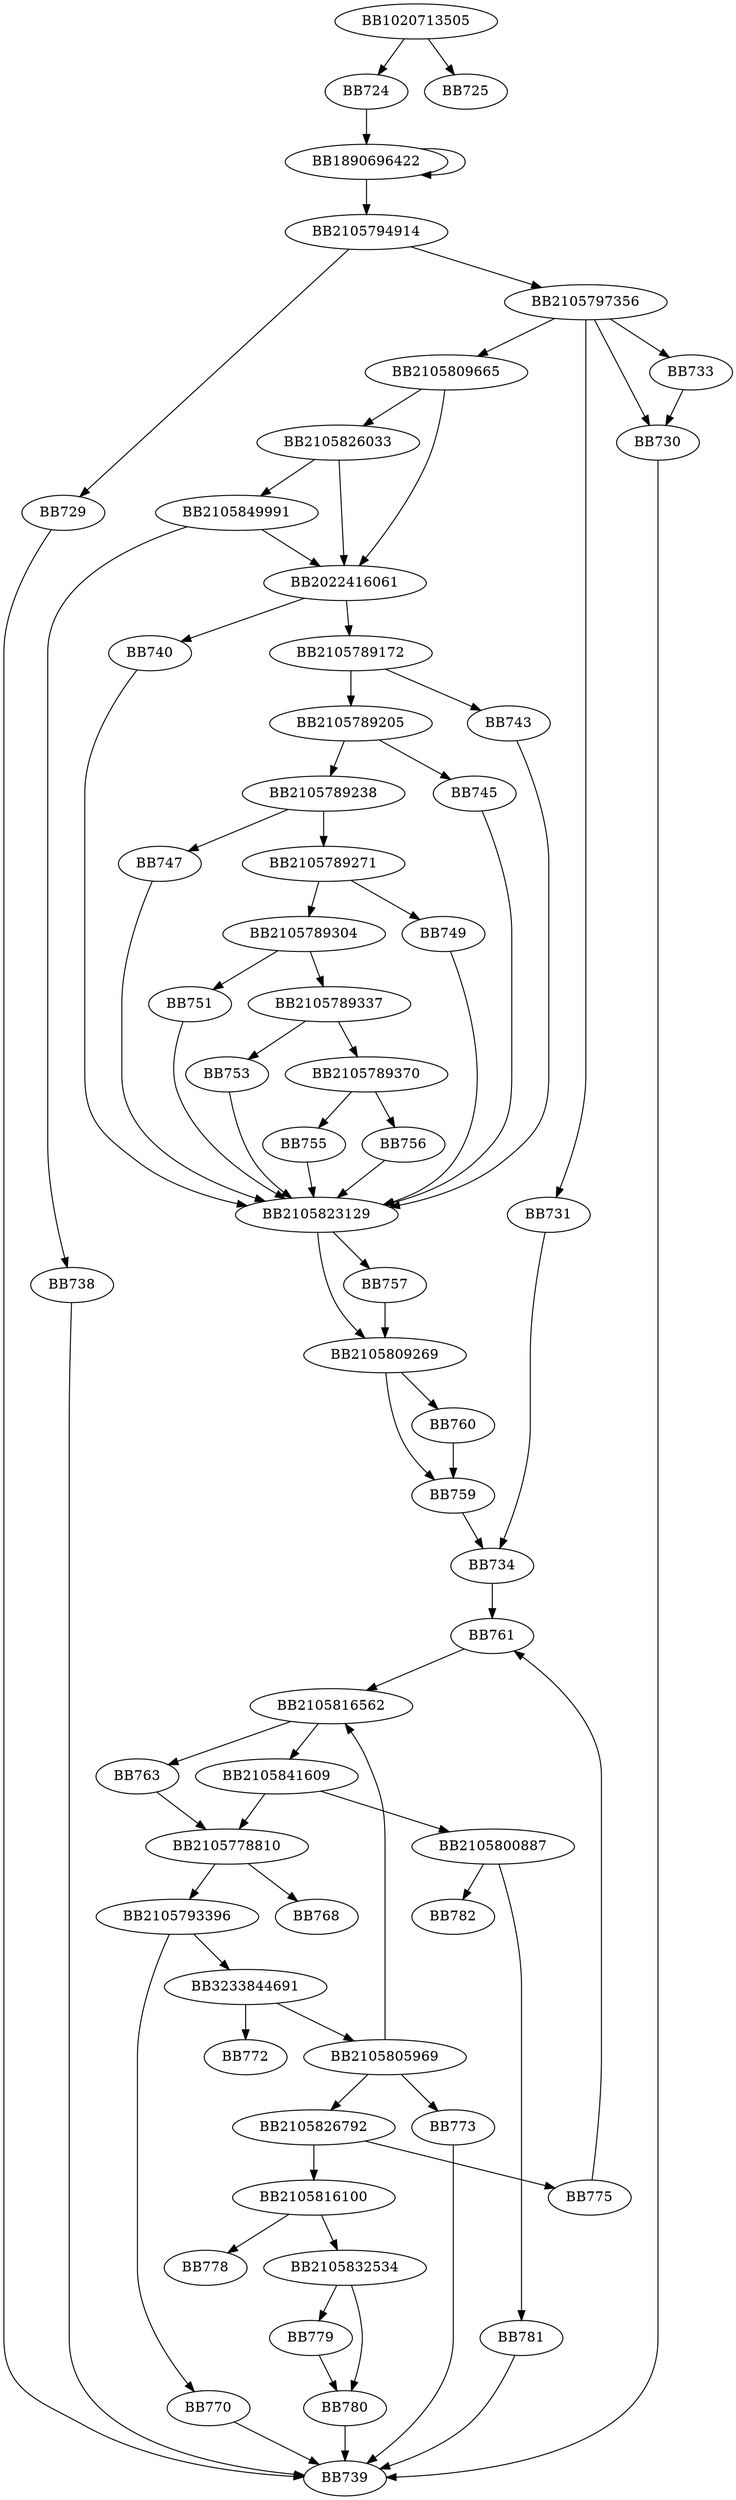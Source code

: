 digraph G{
	BB1020713505->BB724;
	BB1020713505->BB725;
	BB724->BB1890696422;
	BB1890696422->BB2105794914;
	BB1890696422->BB1890696422;
	BB2105794914->BB2105797356;
	BB2105794914->BB729;
	BB2105797356->BB730;
	BB2105797356->BB731;
	BB2105797356->BB2105809665;
	BB2105797356->BB733;
	BB731->BB734;
	BB2105809665->BB2105826033;
	BB2105809665->BB2022416061;
	BB2105826033->BB2105849991;
	BB2105826033->BB2022416061;
	BB2105849991->BB738;
	BB2105849991->BB2022416061;
	BB738->BB739;
	BB2022416061->BB740;
	BB2022416061->BB2105789172;
	BB740->BB2105823129;
	BB2105789172->BB743;
	BB2105789172->BB2105789205;
	BB743->BB2105823129;
	BB2105789205->BB745;
	BB2105789205->BB2105789238;
	BB745->BB2105823129;
	BB2105789238->BB747;
	BB2105789238->BB2105789271;
	BB747->BB2105823129;
	BB2105789271->BB749;
	BB2105789271->BB2105789304;
	BB749->BB2105823129;
	BB2105789304->BB751;
	BB2105789304->BB2105789337;
	BB751->BB2105823129;
	BB2105789337->BB753;
	BB2105789337->BB2105789370;
	BB753->BB2105823129;
	BB2105789370->BB755;
	BB2105789370->BB756;
	BB755->BB2105823129;
	BB756->BB2105823129;
	BB2105823129->BB757;
	BB2105823129->BB2105809269;
	BB757->BB2105809269;
	BB2105809269->BB759;
	BB2105809269->BB760;
	BB760->BB759;
	BB759->BB734;
	BB733->BB730;
	BB730->BB739;
	BB734->BB761;
	BB761->BB2105816562;
	BB2105816562->BB763;
	BB2105816562->BB2105841609;
	BB2105841609->BB2105778810;
	BB2105841609->BB2105800887;
	BB763->BB2105778810;
	BB2105778810->BB2105793396;
	BB2105778810->BB768;
	BB2105793396->BB3233844691;
	BB2105793396->BB770;
	BB3233844691->BB2105805969;
	BB3233844691->BB772;
	BB2105805969->BB773;
	BB2105805969->BB2105826792;
	BB2105805969->BB2105816562;
	BB2105826792->BB775;
	BB2105826792->BB2105816100;
	BB2105816100->BB2105832534;
	BB2105816100->BB778;
	BB2105832534->BB779;
	BB2105832534->BB780;
	BB779->BB780;
	BB780->BB739;
	BB775->BB761;
	BB773->BB739;
	BB770->BB739;
	BB2105800887->BB781;
	BB2105800887->BB782;
	BB781->BB739;
	BB729->BB739;
}
